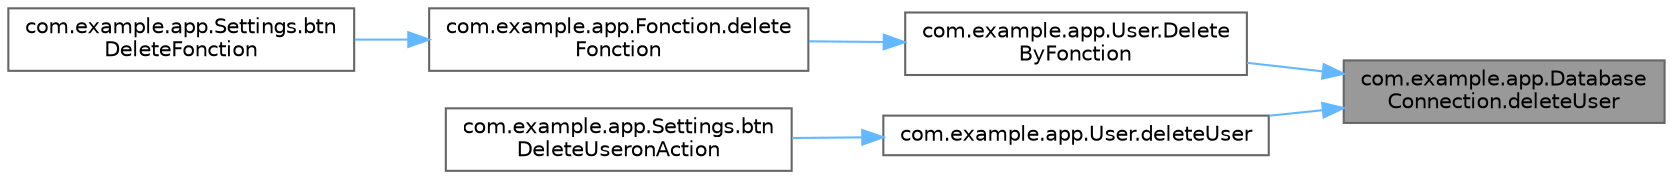 digraph "com.example.app.DatabaseConnection.deleteUser"
{
 // LATEX_PDF_SIZE
  bgcolor="transparent";
  edge [fontname=Helvetica,fontsize=10,labelfontname=Helvetica,labelfontsize=10];
  node [fontname=Helvetica,fontsize=10,shape=box,height=0.2,width=0.4];
  rankdir="RL";
  Node1 [id="Node000001",label="com.example.app.Database\lConnection.deleteUser",height=0.2,width=0.4,color="gray40", fillcolor="grey60", style="filled", fontcolor="black",tooltip=" "];
  Node1 -> Node2 [id="edge6_Node000001_Node000002",dir="back",color="steelblue1",style="solid",tooltip=" "];
  Node2 [id="Node000002",label="com.example.app.User.Delete\lByFonction",height=0.2,width=0.4,color="grey40", fillcolor="white", style="filled",URL="$classcom_1_1example_1_1app_1_1_user.html#a79923fd40ac244e8f0f4d12573299549",tooltip=" "];
  Node2 -> Node3 [id="edge7_Node000002_Node000003",dir="back",color="steelblue1",style="solid",tooltip=" "];
  Node3 [id="Node000003",label="com.example.app.Fonction.delete\lFonction",height=0.2,width=0.4,color="grey40", fillcolor="white", style="filled",URL="$classcom_1_1example_1_1app_1_1_fonction.html#a71f4f6f18c998d5cab64b09cfda920b3",tooltip=" "];
  Node3 -> Node4 [id="edge8_Node000003_Node000004",dir="back",color="steelblue1",style="solid",tooltip=" "];
  Node4 [id="Node000004",label="com.example.app.Settings.btn\lDeleteFonction",height=0.2,width=0.4,color="grey40", fillcolor="white", style="filled",URL="$classcom_1_1example_1_1app_1_1_settings.html#a0b386ef841ecacca6c0861d04c340681",tooltip=" "];
  Node1 -> Node5 [id="edge9_Node000001_Node000005",dir="back",color="steelblue1",style="solid",tooltip=" "];
  Node5 [id="Node000005",label="com.example.app.User.deleteUser",height=0.2,width=0.4,color="grey40", fillcolor="white", style="filled",URL="$classcom_1_1example_1_1app_1_1_user.html#acd86e9fe29772a82285a688b8b6af392",tooltip=" "];
  Node5 -> Node6 [id="edge10_Node000005_Node000006",dir="back",color="steelblue1",style="solid",tooltip=" "];
  Node6 [id="Node000006",label="com.example.app.Settings.btn\lDeleteUseronAction",height=0.2,width=0.4,color="grey40", fillcolor="white", style="filled",URL="$classcom_1_1example_1_1app_1_1_settings.html#aa9df5a00e3d4170810e7ba00bccb9471",tooltip=" "];
}

